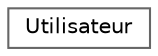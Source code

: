 digraph "Graphical Class Hierarchy"
{
 // LATEX_PDF_SIZE
  bgcolor="transparent";
  edge [fontname=Helvetica,fontsize=10,labelfontname=Helvetica,labelfontsize=10];
  node [fontname=Helvetica,fontsize=10,shape=box,height=0.2,width=0.4];
  rankdir="LR";
  Node0 [id="Node000000",label="Utilisateur",height=0.2,width=0.4,color="grey40", fillcolor="white", style="filled",URL="$struct_utilisateur.html",tooltip="Struct contenant un constructeur pour la creation d'un utilisateur."];
}
